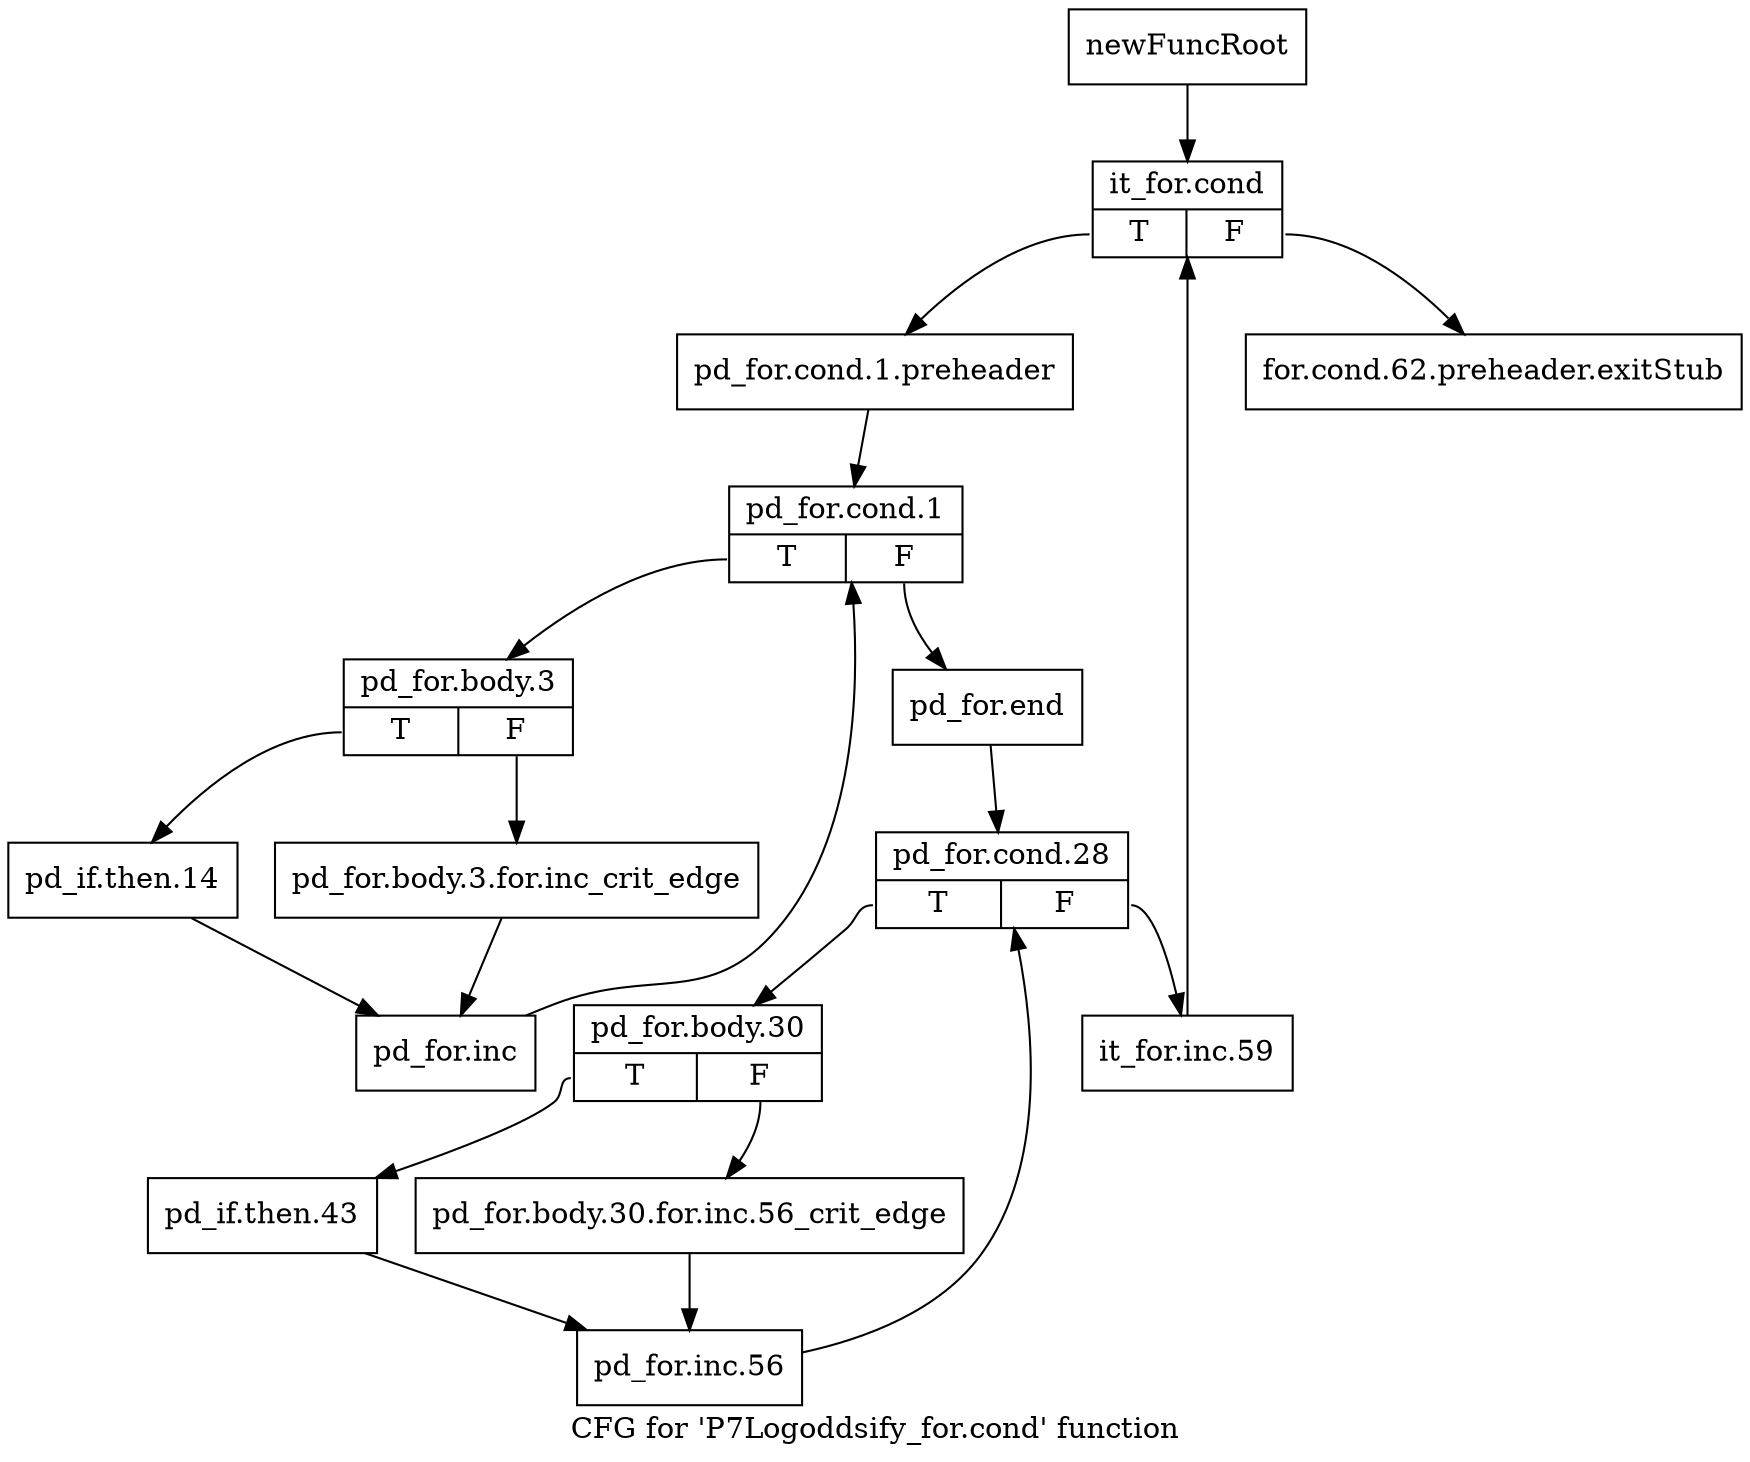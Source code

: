 digraph "CFG for 'P7Logoddsify_for.cond' function" {
	label="CFG for 'P7Logoddsify_for.cond' function";

	Node0x31d9dd0 [shape=record,label="{newFuncRoot}"];
	Node0x31d9dd0 -> Node0x31d9e70;
	Node0x31d9e20 [shape=record,label="{for.cond.62.preheader.exitStub}"];
	Node0x31d9e70 [shape=record,label="{it_for.cond|{<s0>T|<s1>F}}"];
	Node0x31d9e70:s0 -> Node0x31d9ec0;
	Node0x31d9e70:s1 -> Node0x31d9e20;
	Node0x31d9ec0 [shape=record,label="{pd_for.cond.1.preheader}"];
	Node0x31d9ec0 -> Node0x31d9f10;
	Node0x31d9f10 [shape=record,label="{pd_for.cond.1|{<s0>T|<s1>F}}"];
	Node0x31d9f10:s0 -> Node0x31da190;
	Node0x31d9f10:s1 -> Node0x31d9f60;
	Node0x31d9f60 [shape=record,label="{pd_for.end}"];
	Node0x31d9f60 -> Node0x31d9fb0;
	Node0x31d9fb0 [shape=record,label="{pd_for.cond.28|{<s0>T|<s1>F}}"];
	Node0x31d9fb0:s0 -> Node0x31da050;
	Node0x31d9fb0:s1 -> Node0x31da000;
	Node0x31da000 [shape=record,label="{it_for.inc.59}"];
	Node0x31da000 -> Node0x31d9e70;
	Node0x31da050 [shape=record,label="{pd_for.body.30|{<s0>T|<s1>F}}"];
	Node0x31da050:s0 -> Node0x31da0f0;
	Node0x31da050:s1 -> Node0x31da0a0;
	Node0x31da0a0 [shape=record,label="{pd_for.body.30.for.inc.56_crit_edge}"];
	Node0x31da0a0 -> Node0x31da140;
	Node0x31da0f0 [shape=record,label="{pd_if.then.43}"];
	Node0x31da0f0 -> Node0x31da140;
	Node0x31da140 [shape=record,label="{pd_for.inc.56}"];
	Node0x31da140 -> Node0x31d9fb0;
	Node0x31da190 [shape=record,label="{pd_for.body.3|{<s0>T|<s1>F}}"];
	Node0x31da190:s0 -> Node0x31da230;
	Node0x31da190:s1 -> Node0x31da1e0;
	Node0x31da1e0 [shape=record,label="{pd_for.body.3.for.inc_crit_edge}"];
	Node0x31da1e0 -> Node0x31da280;
	Node0x31da230 [shape=record,label="{pd_if.then.14}"];
	Node0x31da230 -> Node0x31da280;
	Node0x31da280 [shape=record,label="{pd_for.inc}"];
	Node0x31da280 -> Node0x31d9f10;
}
